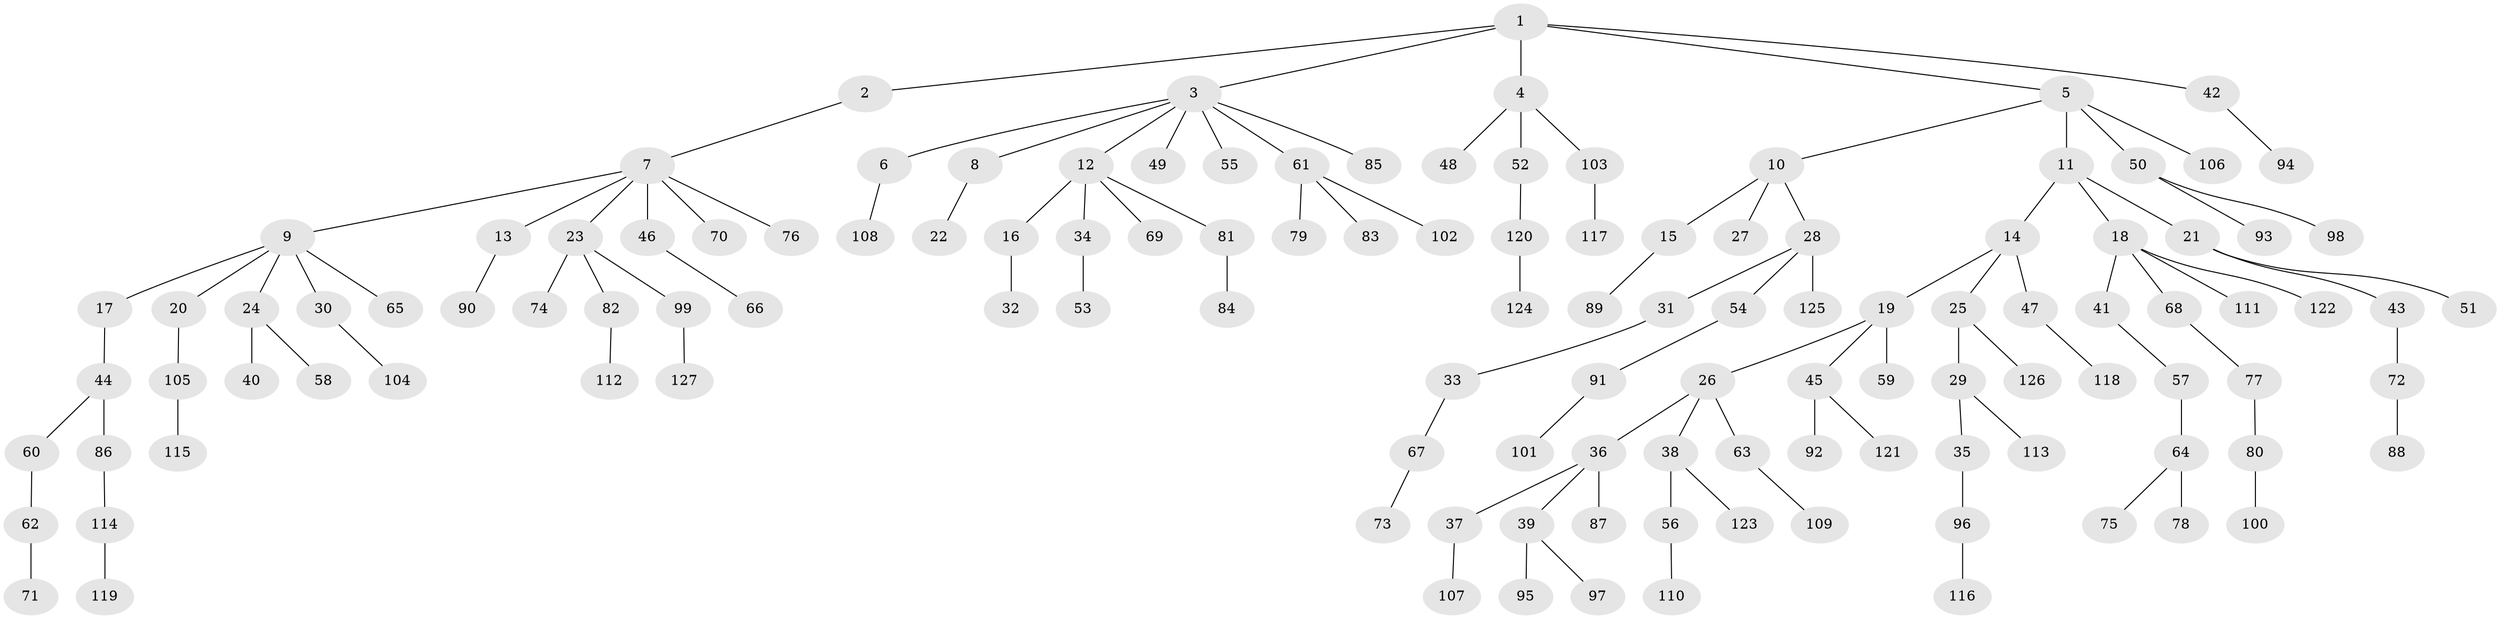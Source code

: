 // Generated by graph-tools (version 1.1) at 2025/26/03/09/25 03:26:25]
// undirected, 127 vertices, 126 edges
graph export_dot {
graph [start="1"]
  node [color=gray90,style=filled];
  1;
  2;
  3;
  4;
  5;
  6;
  7;
  8;
  9;
  10;
  11;
  12;
  13;
  14;
  15;
  16;
  17;
  18;
  19;
  20;
  21;
  22;
  23;
  24;
  25;
  26;
  27;
  28;
  29;
  30;
  31;
  32;
  33;
  34;
  35;
  36;
  37;
  38;
  39;
  40;
  41;
  42;
  43;
  44;
  45;
  46;
  47;
  48;
  49;
  50;
  51;
  52;
  53;
  54;
  55;
  56;
  57;
  58;
  59;
  60;
  61;
  62;
  63;
  64;
  65;
  66;
  67;
  68;
  69;
  70;
  71;
  72;
  73;
  74;
  75;
  76;
  77;
  78;
  79;
  80;
  81;
  82;
  83;
  84;
  85;
  86;
  87;
  88;
  89;
  90;
  91;
  92;
  93;
  94;
  95;
  96;
  97;
  98;
  99;
  100;
  101;
  102;
  103;
  104;
  105;
  106;
  107;
  108;
  109;
  110;
  111;
  112;
  113;
  114;
  115;
  116;
  117;
  118;
  119;
  120;
  121;
  122;
  123;
  124;
  125;
  126;
  127;
  1 -- 2;
  1 -- 3;
  1 -- 4;
  1 -- 5;
  1 -- 42;
  2 -- 7;
  3 -- 6;
  3 -- 8;
  3 -- 12;
  3 -- 49;
  3 -- 55;
  3 -- 61;
  3 -- 85;
  4 -- 48;
  4 -- 52;
  4 -- 103;
  5 -- 10;
  5 -- 11;
  5 -- 50;
  5 -- 106;
  6 -- 108;
  7 -- 9;
  7 -- 13;
  7 -- 23;
  7 -- 46;
  7 -- 70;
  7 -- 76;
  8 -- 22;
  9 -- 17;
  9 -- 20;
  9 -- 24;
  9 -- 30;
  9 -- 65;
  10 -- 15;
  10 -- 27;
  10 -- 28;
  11 -- 14;
  11 -- 18;
  11 -- 21;
  12 -- 16;
  12 -- 34;
  12 -- 69;
  12 -- 81;
  13 -- 90;
  14 -- 19;
  14 -- 25;
  14 -- 47;
  15 -- 89;
  16 -- 32;
  17 -- 44;
  18 -- 41;
  18 -- 68;
  18 -- 111;
  18 -- 122;
  19 -- 26;
  19 -- 45;
  19 -- 59;
  20 -- 105;
  21 -- 43;
  21 -- 51;
  23 -- 74;
  23 -- 82;
  23 -- 99;
  24 -- 40;
  24 -- 58;
  25 -- 29;
  25 -- 126;
  26 -- 36;
  26 -- 38;
  26 -- 63;
  28 -- 31;
  28 -- 54;
  28 -- 125;
  29 -- 35;
  29 -- 113;
  30 -- 104;
  31 -- 33;
  33 -- 67;
  34 -- 53;
  35 -- 96;
  36 -- 37;
  36 -- 39;
  36 -- 87;
  37 -- 107;
  38 -- 56;
  38 -- 123;
  39 -- 95;
  39 -- 97;
  41 -- 57;
  42 -- 94;
  43 -- 72;
  44 -- 60;
  44 -- 86;
  45 -- 92;
  45 -- 121;
  46 -- 66;
  47 -- 118;
  50 -- 93;
  50 -- 98;
  52 -- 120;
  54 -- 91;
  56 -- 110;
  57 -- 64;
  60 -- 62;
  61 -- 79;
  61 -- 83;
  61 -- 102;
  62 -- 71;
  63 -- 109;
  64 -- 75;
  64 -- 78;
  67 -- 73;
  68 -- 77;
  72 -- 88;
  77 -- 80;
  80 -- 100;
  81 -- 84;
  82 -- 112;
  86 -- 114;
  91 -- 101;
  96 -- 116;
  99 -- 127;
  103 -- 117;
  105 -- 115;
  114 -- 119;
  120 -- 124;
}
